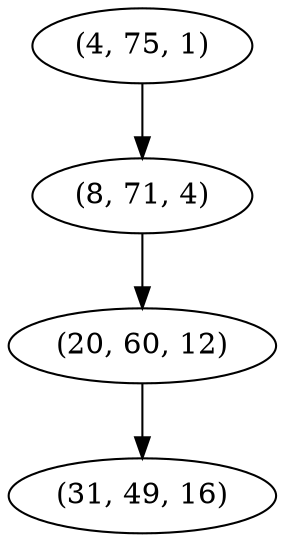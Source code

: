 digraph tree {
    "(4, 75, 1)";
    "(8, 71, 4)";
    "(20, 60, 12)";
    "(31, 49, 16)";
    "(4, 75, 1)" -> "(8, 71, 4)";
    "(8, 71, 4)" -> "(20, 60, 12)";
    "(20, 60, 12)" -> "(31, 49, 16)";
}
